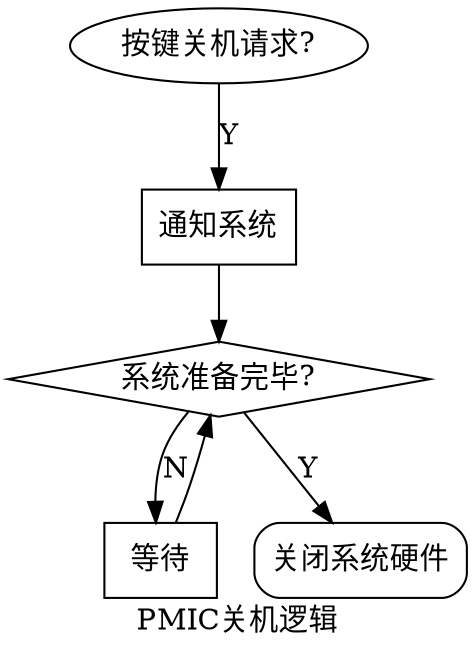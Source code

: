 digraph pmic_power_off{
    graph[label="PMIC关机逻辑"];
    
    key_long_enough[label="按键关机请求?"];
    notify_sys[shape=rectangle,label="通知系统"];
    key_long_enough -> notify_sys[label="Y"];

    is_prepared[shape=diamond,label="系统准备完毕?"];
    wait[shape=rectangle,label="等待"];
    notify_sys -> is_prepared;
    is_prepared -> wait[label="N"];
    wait -> is_prepared;

    power_off[shape=rectangle,style=rounded,label="关闭系统硬件"];
    is_prepared -> power_off[label="Y"];
}
